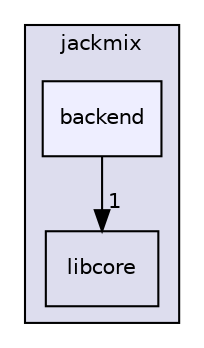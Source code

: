 digraph "backend" {
  compound=true
  node [ fontsize="10", fontname="Helvetica"];
  edge [ labelfontsize="10", labelfontname="Helvetica"];
  subgraph clusterdir_7c0bbce4cd396a4571ea5c6cec9a50e0 {
    graph [ bgcolor="#ddddee", pencolor="black", label="jackmix" fontname="Helvetica", fontsize="10", URL="dir_7c0bbce4cd396a4571ea5c6cec9a50e0.html"]
  dir_25cec6d452541f07d11c957df3be294b [shape=box label="libcore" URL="dir_25cec6d452541f07d11c957df3be294b.html"];
  dir_a06323ef1a8b0f12ac56e8be82b9f069 [shape=box, label="backend", style="filled", fillcolor="#eeeeff", pencolor="black", URL="dir_a06323ef1a8b0f12ac56e8be82b9f069.html"];
  }
  dir_a06323ef1a8b0f12ac56e8be82b9f069->dir_25cec6d452541f07d11c957df3be294b [headlabel="1", labeldistance=1.5 headhref="dir_000005_000003.html"];
}
